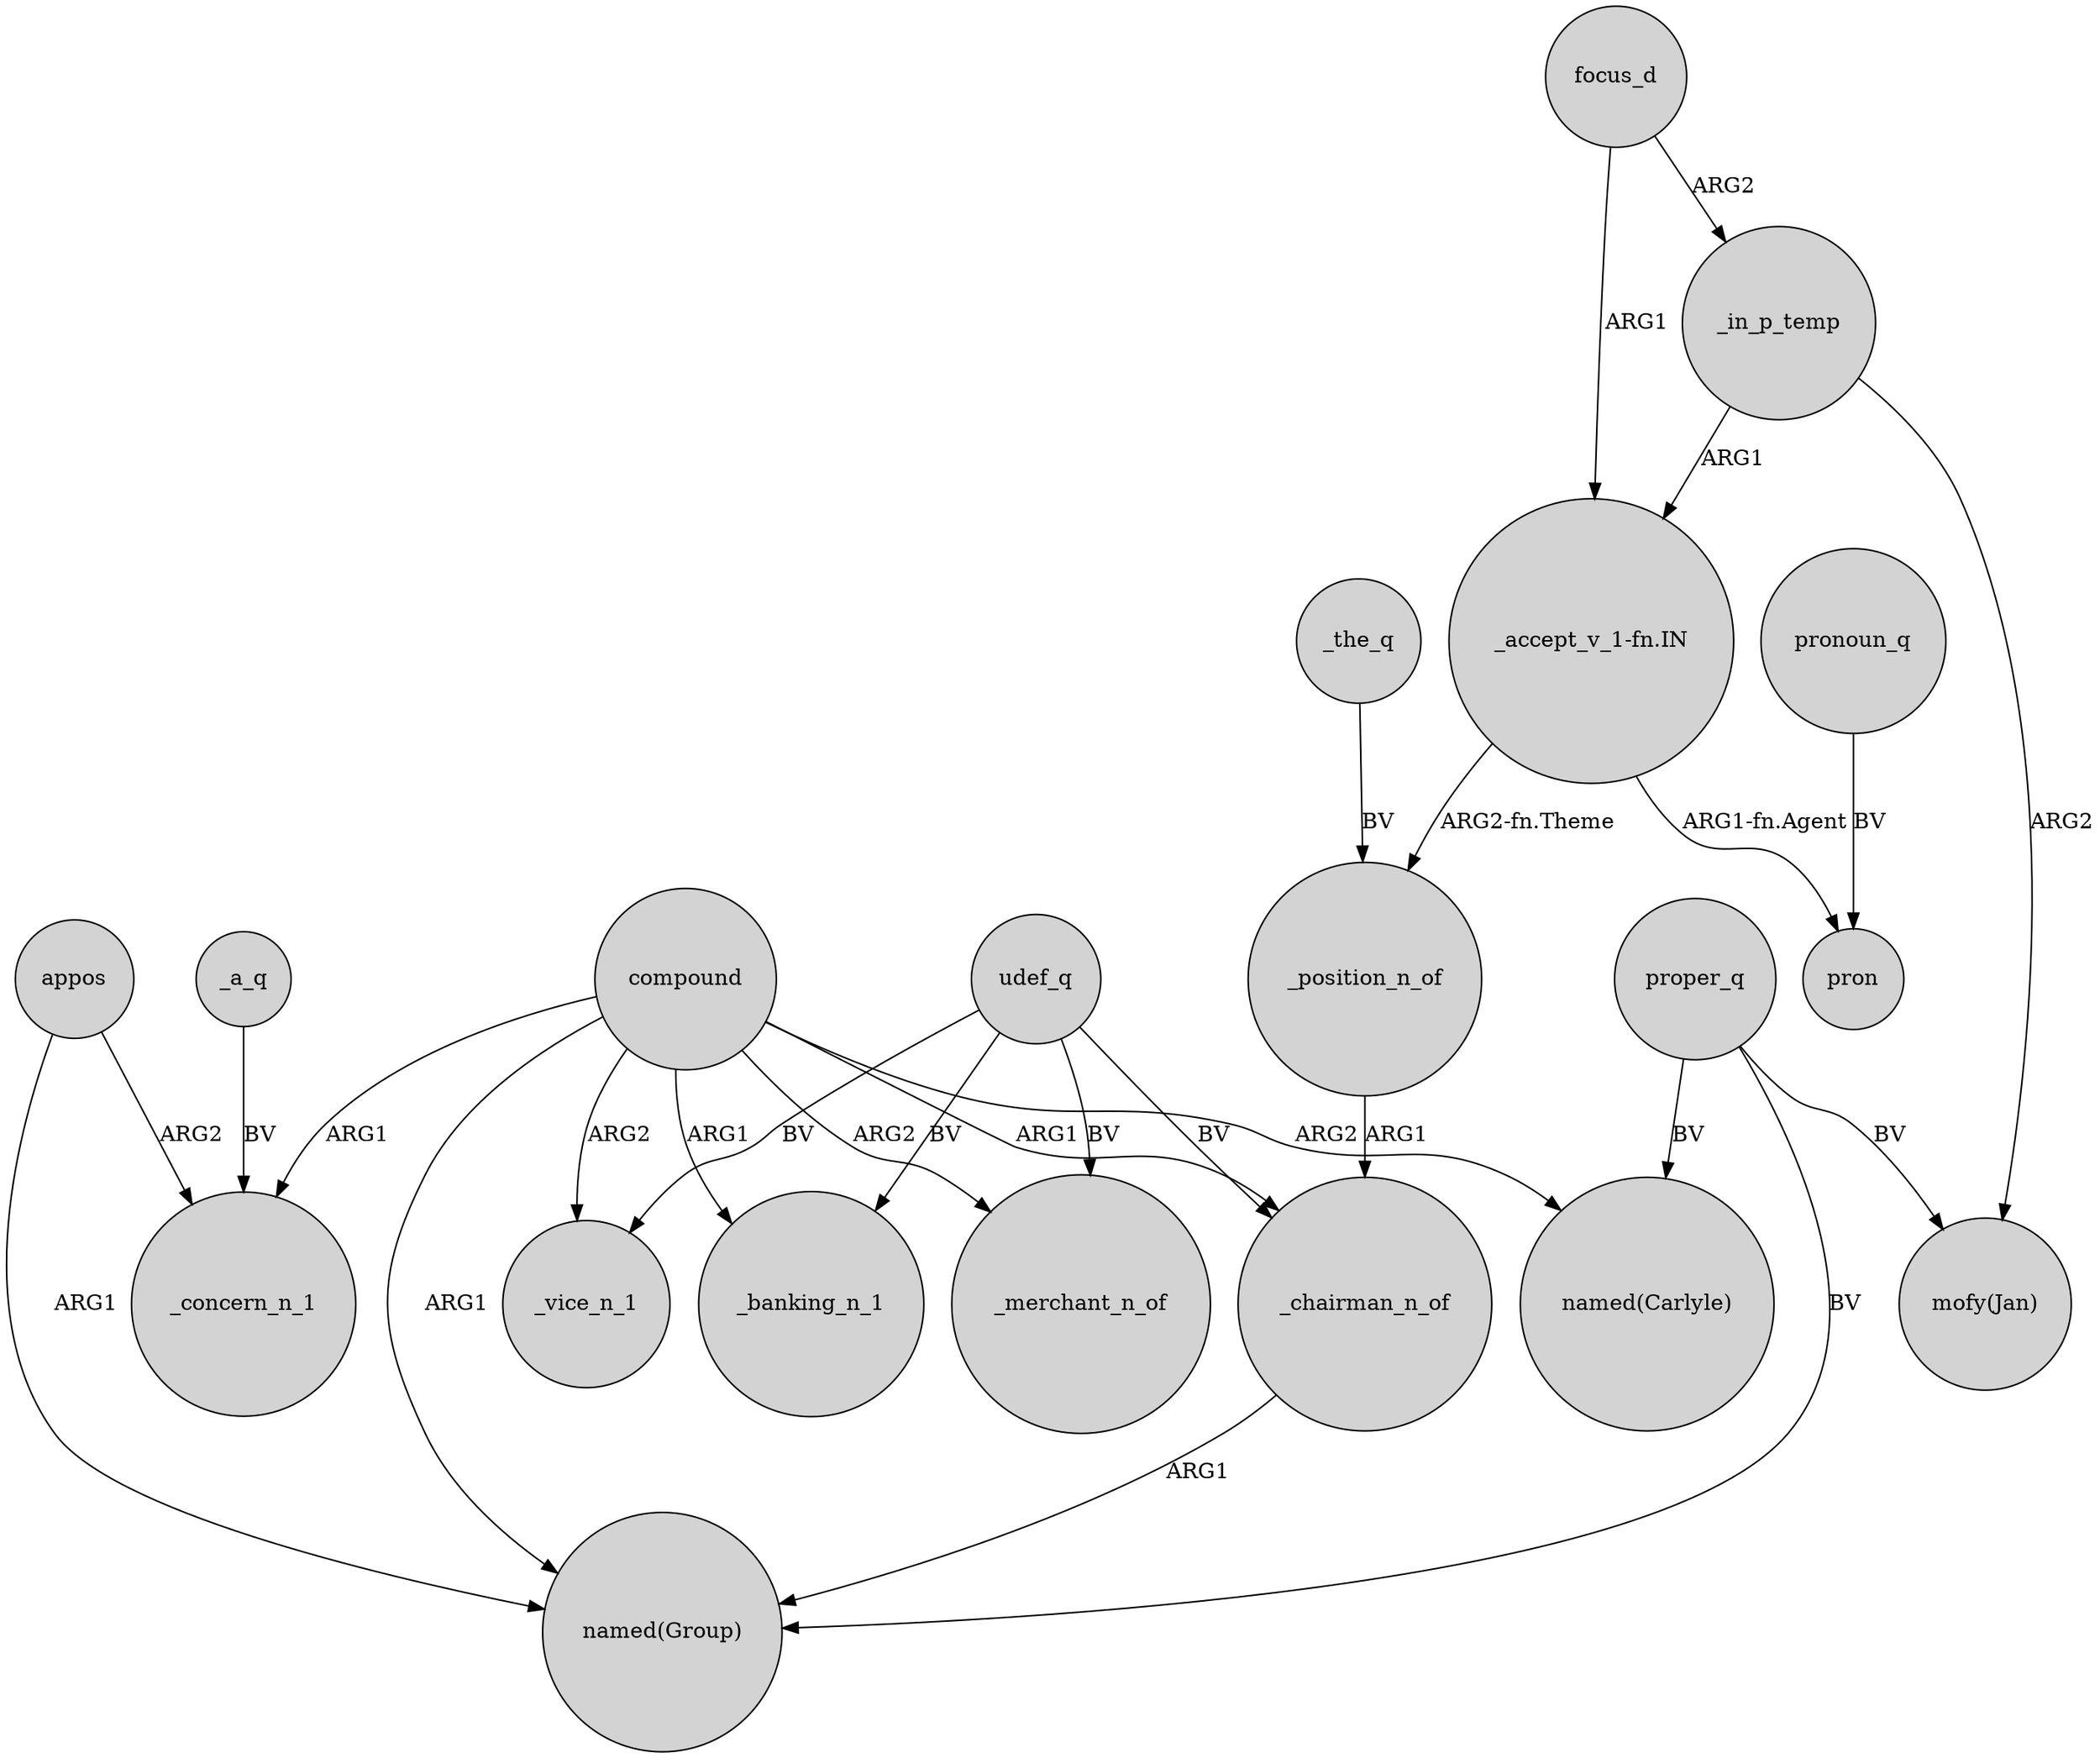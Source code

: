 digraph {
	node [shape=circle style=filled]
	udef_q -> _merchant_n_of [label=BV]
	_a_q -> _concern_n_1 [label=BV]
	compound -> _vice_n_1 [label=ARG2]
	_chairman_n_of -> "named(Group)" [label=ARG1]
	focus_d -> _in_p_temp [label=ARG2]
	compound -> _chairman_n_of [label=ARG1]
	_in_p_temp -> "mofy(Jan)" [label=ARG2]
	proper_q -> "named(Carlyle)" [label=BV]
	_the_q -> _position_n_of [label=BV]
	compound -> "named(Carlyle)" [label=ARG2]
	"_accept_v_1-fn.IN" -> pron [label="ARG1-fn.Agent"]
	proper_q -> "mofy(Jan)" [label=BV]
	_in_p_temp -> "_accept_v_1-fn.IN" [label=ARG1]
	udef_q -> _vice_n_1 [label=BV]
	udef_q -> _chairman_n_of [label=BV]
	compound -> "named(Group)" [label=ARG1]
	"_accept_v_1-fn.IN" -> _position_n_of [label="ARG2-fn.Theme"]
	appos -> _concern_n_1 [label=ARG2]
	pronoun_q -> pron [label=BV]
	compound -> _banking_n_1 [label=ARG1]
	appos -> "named(Group)" [label=ARG1]
	_position_n_of -> _chairman_n_of [label=ARG1]
	proper_q -> "named(Group)" [label=BV]
	compound -> _merchant_n_of [label=ARG2]
	udef_q -> _banking_n_1 [label=BV]
	compound -> _concern_n_1 [label=ARG1]
	focus_d -> "_accept_v_1-fn.IN" [label=ARG1]
}
